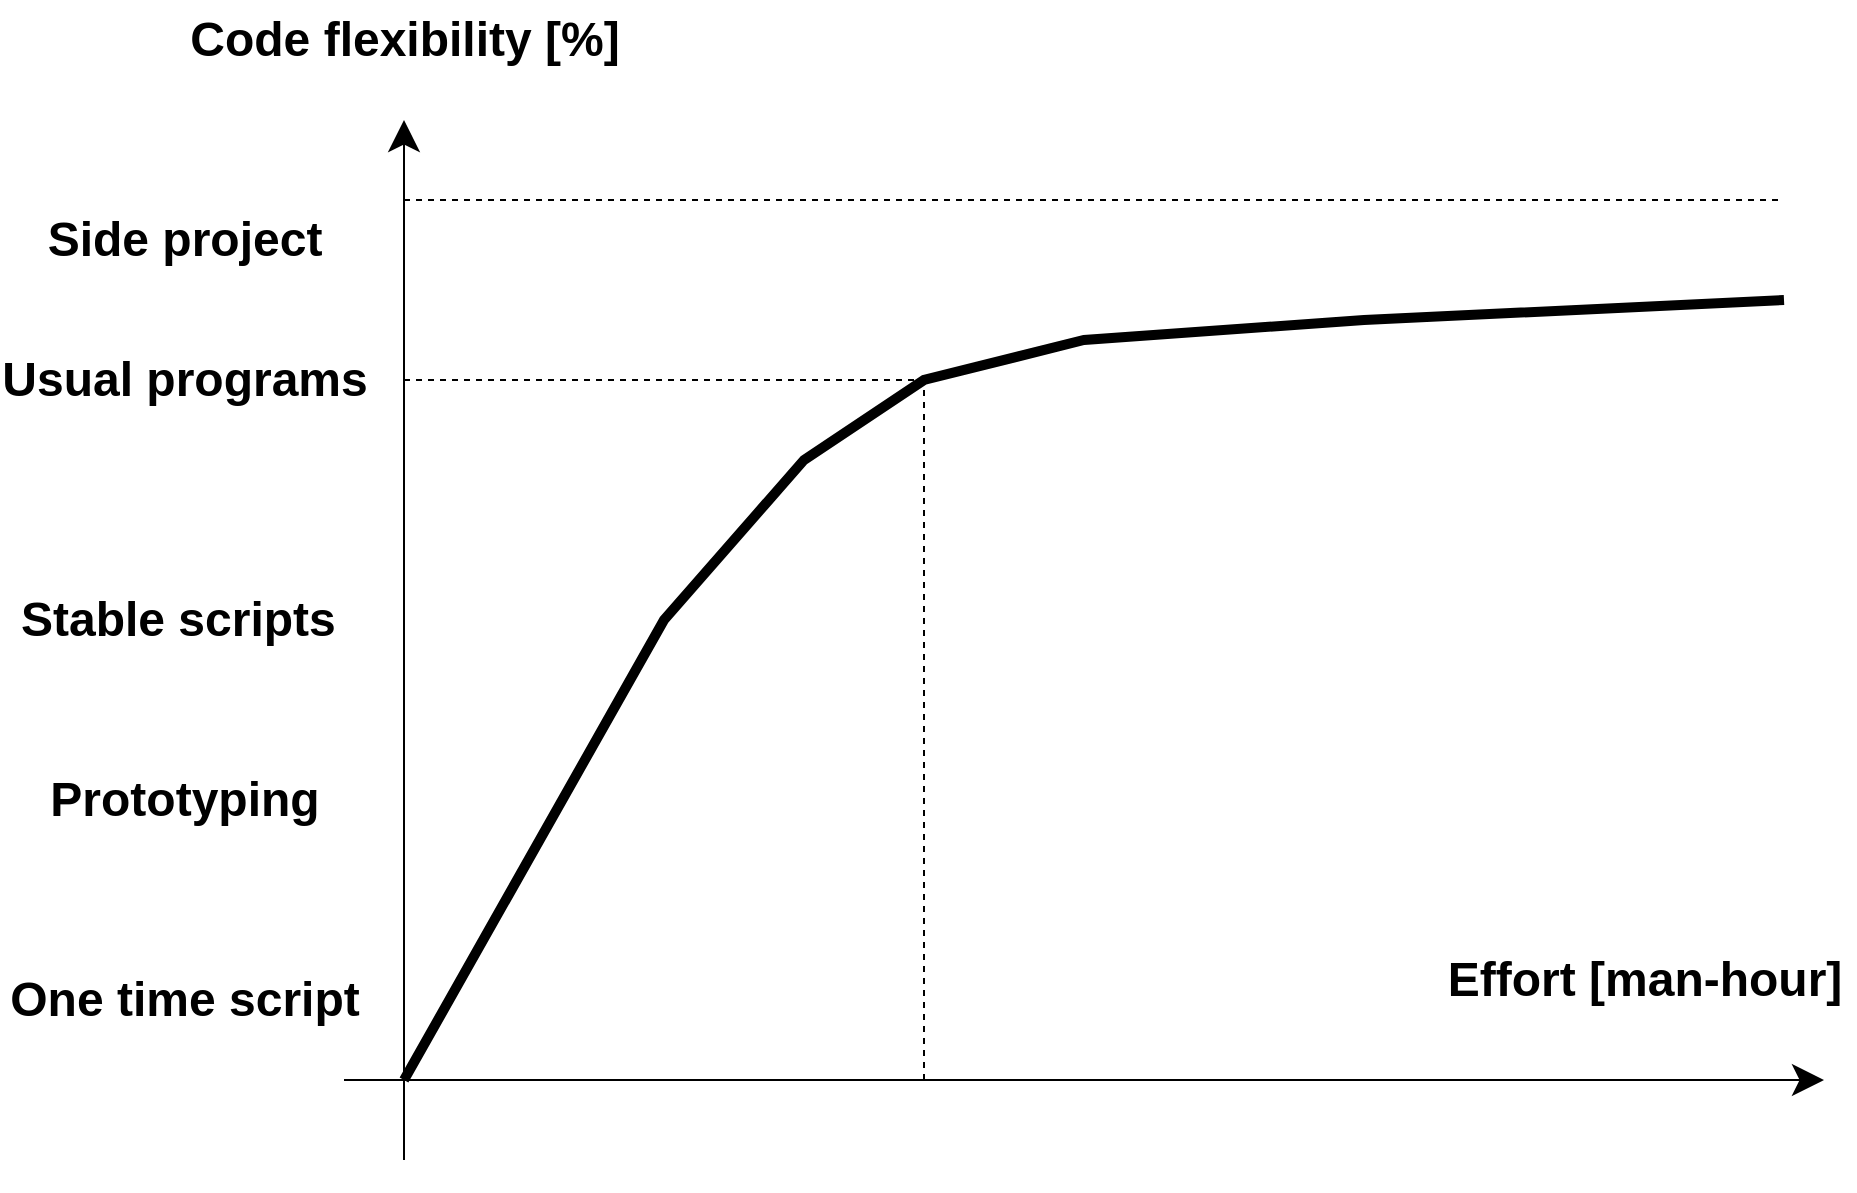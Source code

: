 <mxfile version="24.7.17">
  <diagram name="Strona-1" id="MeZ2PxEkXveU88RgSlnh">
    <mxGraphModel dx="2195" dy="1923" grid="1" gridSize="10" guides="1" tooltips="1" connect="1" arrows="1" fold="1" page="1" pageScale="1" pageWidth="827" pageHeight="1169" math="0" shadow="0">
      <root>
        <mxCell id="0" />
        <mxCell id="1" parent="0" />
        <mxCell id="ge5jJM079jcLyHk26CkE-2" value="" style="endArrow=classic;html=1;rounded=0;arcSize=50;jumpSize=12;endSize=13;" edge="1" parent="1">
          <mxGeometry width="50" height="50" relative="1" as="geometry">
            <mxPoint x="80" y="560" as="sourcePoint" />
            <mxPoint x="80" y="40" as="targetPoint" />
          </mxGeometry>
        </mxCell>
        <mxCell id="ge5jJM079jcLyHk26CkE-6" value="" style="endArrow=classic;html=1;rounded=0;arcSize=50;jumpSize=12;endSize=13;" edge="1" parent="1">
          <mxGeometry width="50" height="50" relative="1" as="geometry">
            <mxPoint x="50" y="520" as="sourcePoint" />
            <mxPoint x="790" y="520" as="targetPoint" />
          </mxGeometry>
        </mxCell>
        <mxCell id="ge5jJM079jcLyHk26CkE-10" value="" style="endArrow=none;html=1;rounded=0;strokeWidth=5;" edge="1" parent="1">
          <mxGeometry width="50" height="50" relative="1" as="geometry">
            <mxPoint x="80" y="520" as="sourcePoint" />
            <mxPoint x="770" y="130" as="targetPoint" />
            <Array as="points">
              <mxPoint x="210" y="290" />
              <mxPoint x="280" y="210" />
              <mxPoint x="340" y="170" />
              <mxPoint x="420" y="150" />
              <mxPoint x="560" y="140" />
            </Array>
          </mxGeometry>
        </mxCell>
        <mxCell id="ge5jJM079jcLyHk26CkE-11" value="Code flexibility [%]" style="text;html=1;fontSize=24;fontStyle=1;verticalAlign=middle;align=center;" vertex="1" parent="1">
          <mxGeometry x="30" y="-20" width="100" height="40" as="geometry" />
        </mxCell>
        <mxCell id="ge5jJM079jcLyHk26CkE-12" value="" style="endArrow=none;dashed=1;html=1;rounded=0;" edge="1" parent="1">
          <mxGeometry width="50" height="50" relative="1" as="geometry">
            <mxPoint x="80" y="80" as="sourcePoint" />
            <mxPoint x="770" y="80" as="targetPoint" />
          </mxGeometry>
        </mxCell>
        <mxCell id="ge5jJM079jcLyHk26CkE-13" value="Side project" style="text;html=1;fontSize=24;fontStyle=1;verticalAlign=middle;align=center;" vertex="1" parent="1">
          <mxGeometry x="-80" y="80" width="100" height="40" as="geometry" />
        </mxCell>
        <mxCell id="ge5jJM079jcLyHk26CkE-14" value="One time script" style="text;html=1;fontSize=24;fontStyle=1;verticalAlign=middle;align=center;" vertex="1" parent="1">
          <mxGeometry x="-80" y="460" width="100" height="40" as="geometry" />
        </mxCell>
        <mxCell id="ge5jJM079jcLyHk26CkE-15" value="Prototyping" style="text;html=1;fontSize=24;fontStyle=1;verticalAlign=middle;align=center;" vertex="1" parent="1">
          <mxGeometry x="-80" y="360" width="100" height="40" as="geometry" />
        </mxCell>
        <mxCell id="ge5jJM079jcLyHk26CkE-16" value="Stable scripts&amp;nbsp;" style="text;html=1;fontSize=24;fontStyle=1;verticalAlign=middle;align=center;" vertex="1" parent="1">
          <mxGeometry x="-80" y="270" width="100" height="40" as="geometry" />
        </mxCell>
        <mxCell id="ge5jJM079jcLyHk26CkE-17" value="Usual programs" style="text;html=1;fontSize=24;fontStyle=1;verticalAlign=middle;align=center;" vertex="1" parent="1">
          <mxGeometry x="-80" y="150" width="100" height="40" as="geometry" />
        </mxCell>
        <mxCell id="ge5jJM079jcLyHk26CkE-18" value="Effort [man-hour]" style="text;html=1;fontSize=24;fontStyle=1;verticalAlign=middle;align=center;" vertex="1" parent="1">
          <mxGeometry x="650" y="450" width="100" height="40" as="geometry" />
        </mxCell>
        <mxCell id="ge5jJM079jcLyHk26CkE-21" value="" style="endArrow=none;dashed=1;html=1;rounded=0;" edge="1" parent="1">
          <mxGeometry width="50" height="50" relative="1" as="geometry">
            <mxPoint x="80" y="170" as="sourcePoint" />
            <mxPoint x="340" y="170" as="targetPoint" />
          </mxGeometry>
        </mxCell>
        <mxCell id="ge5jJM079jcLyHk26CkE-22" value="" style="endArrow=none;dashed=1;html=1;rounded=0;" edge="1" parent="1">
          <mxGeometry width="50" height="50" relative="1" as="geometry">
            <mxPoint x="340" y="520" as="sourcePoint" />
            <mxPoint x="340" y="170" as="targetPoint" />
          </mxGeometry>
        </mxCell>
      </root>
    </mxGraphModel>
  </diagram>
</mxfile>
